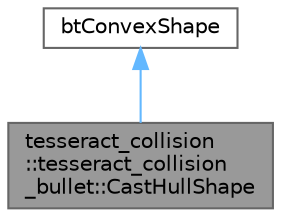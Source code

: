 digraph "tesseract_collision::tesseract_collision_bullet::CastHullShape"
{
 // LATEX_PDF_SIZE
  bgcolor="transparent";
  edge [fontname=Helvetica,fontsize=10,labelfontname=Helvetica,labelfontsize=10];
  node [fontname=Helvetica,fontsize=10,shape=box,height=0.2,width=0.4];
  Node1 [label="tesseract_collision\l::tesseract_collision\l_bullet::CastHullShape",height=0.2,width=0.4,color="gray40", fillcolor="grey60", style="filled", fontcolor="black",tooltip="This is a casted collision shape used for checking if an object is collision free between two transfo..."];
  Node2 -> Node1 [dir="back",color="steelblue1",style="solid"];
  Node2 [label="btConvexShape",height=0.2,width=0.4,color="gray40", fillcolor="white", style="filled",tooltip=" "];
}
